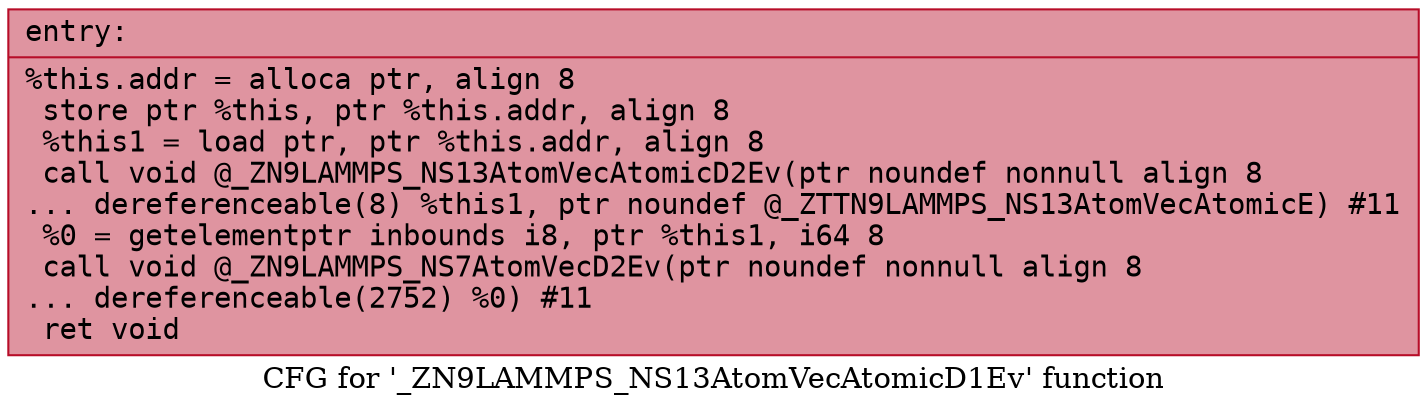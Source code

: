 digraph "CFG for '_ZN9LAMMPS_NS13AtomVecAtomicD1Ev' function" {
	label="CFG for '_ZN9LAMMPS_NS13AtomVecAtomicD1Ev' function";

	Node0x563874bd2430 [shape=record,color="#b70d28ff", style=filled, fillcolor="#b70d2870" fontname="Courier",label="{entry:\l|  %this.addr = alloca ptr, align 8\l  store ptr %this, ptr %this.addr, align 8\l  %this1 = load ptr, ptr %this.addr, align 8\l  call void @_ZN9LAMMPS_NS13AtomVecAtomicD2Ev(ptr noundef nonnull align 8\l... dereferenceable(8) %this1, ptr noundef @_ZTTN9LAMMPS_NS13AtomVecAtomicE) #11\l  %0 = getelementptr inbounds i8, ptr %this1, i64 8\l  call void @_ZN9LAMMPS_NS7AtomVecD2Ev(ptr noundef nonnull align 8\l... dereferenceable(2752) %0) #11\l  ret void\l}"];
}
